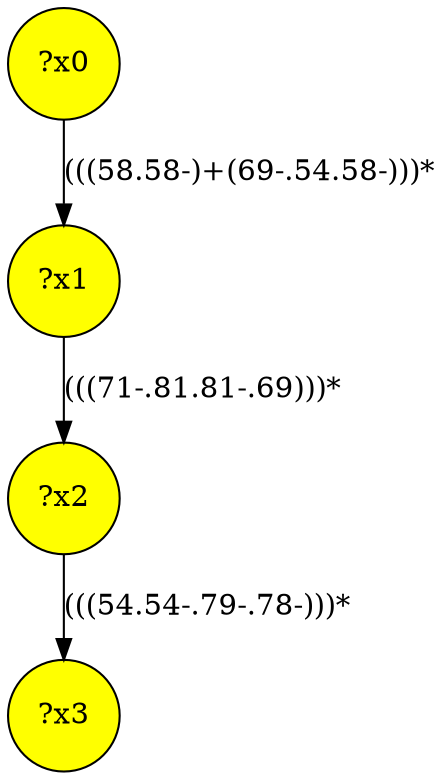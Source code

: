 digraph g {
	x3 [fillcolor="yellow", style="filled," shape=circle, label="?x3"];
	x2 [fillcolor="yellow", style="filled," shape=circle, label="?x2"];
	x1 [fillcolor="yellow", style="filled," shape=circle, label="?x1"];
	x0 [fillcolor="yellow", style="filled," shape=circle, label="?x0"];
	x0 -> x1 [label="(((58.58-)+(69-.54.58-)))*"];
	x1 -> x2 [label="(((71-.81.81-.69)))*"];
	x2 -> x3 [label="(((54.54-.79-.78-)))*"];
}
